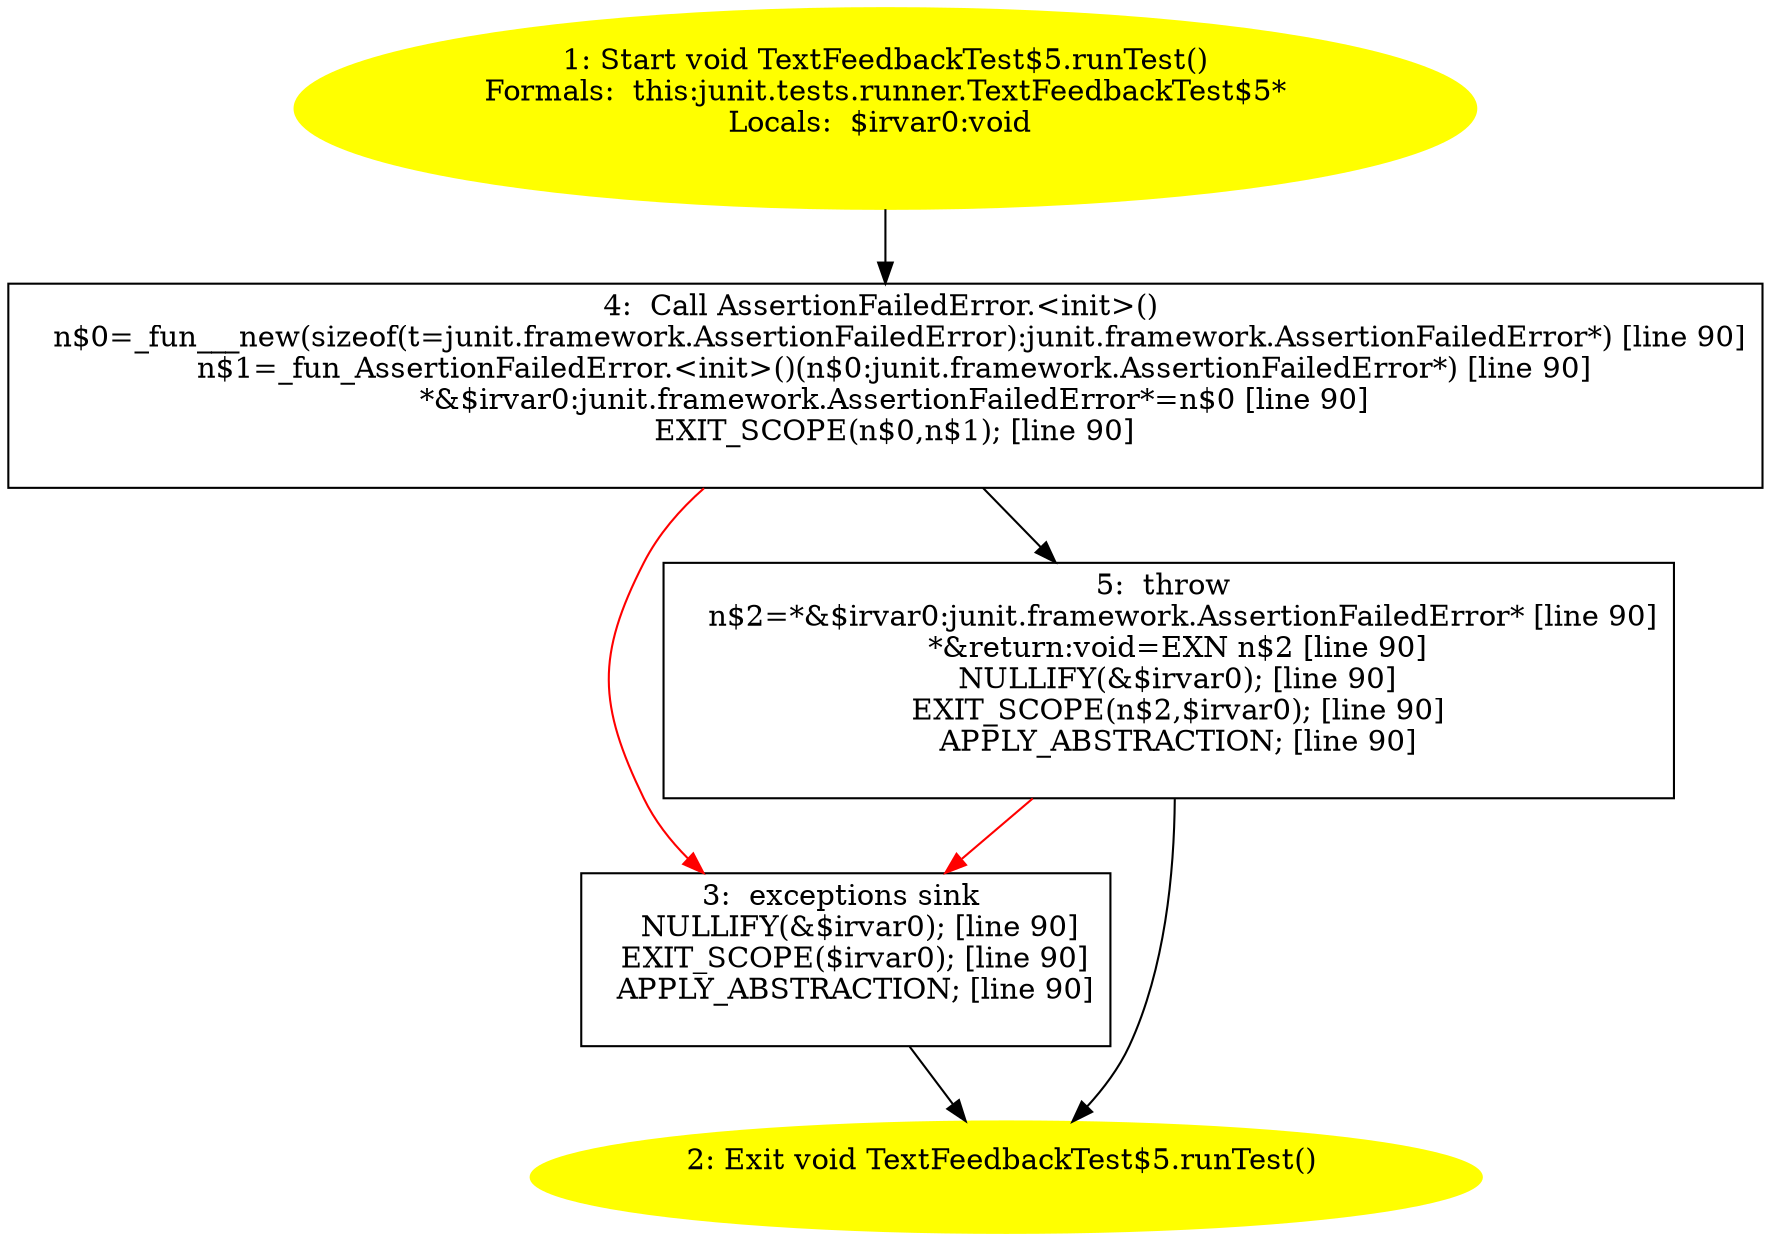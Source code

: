 /* @generated */
digraph cfg {
"junit.tests.runner.TextFeedbackTest$5.runTest():void.880503f3860b13703e8e55bf2e55d148_1" [label="1: Start void TextFeedbackTest$5.runTest()\nFormals:  this:junit.tests.runner.TextFeedbackTest$5*\nLocals:  $irvar0:void \n  " color=yellow style=filled]
	

	 "junit.tests.runner.TextFeedbackTest$5.runTest():void.880503f3860b13703e8e55bf2e55d148_1" -> "junit.tests.runner.TextFeedbackTest$5.runTest():void.880503f3860b13703e8e55bf2e55d148_4" ;
"junit.tests.runner.TextFeedbackTest$5.runTest():void.880503f3860b13703e8e55bf2e55d148_2" [label="2: Exit void TextFeedbackTest$5.runTest() \n  " color=yellow style=filled]
	

"junit.tests.runner.TextFeedbackTest$5.runTest():void.880503f3860b13703e8e55bf2e55d148_3" [label="3:  exceptions sink \n   NULLIFY(&$irvar0); [line 90]\n  EXIT_SCOPE($irvar0); [line 90]\n  APPLY_ABSTRACTION; [line 90]\n " shape="box"]
	

	 "junit.tests.runner.TextFeedbackTest$5.runTest():void.880503f3860b13703e8e55bf2e55d148_3" -> "junit.tests.runner.TextFeedbackTest$5.runTest():void.880503f3860b13703e8e55bf2e55d148_2" ;
"junit.tests.runner.TextFeedbackTest$5.runTest():void.880503f3860b13703e8e55bf2e55d148_4" [label="4:  Call AssertionFailedError.<init>() \n   n$0=_fun___new(sizeof(t=junit.framework.AssertionFailedError):junit.framework.AssertionFailedError*) [line 90]\n  n$1=_fun_AssertionFailedError.<init>()(n$0:junit.framework.AssertionFailedError*) [line 90]\n  *&$irvar0:junit.framework.AssertionFailedError*=n$0 [line 90]\n  EXIT_SCOPE(n$0,n$1); [line 90]\n " shape="box"]
	

	 "junit.tests.runner.TextFeedbackTest$5.runTest():void.880503f3860b13703e8e55bf2e55d148_4" -> "junit.tests.runner.TextFeedbackTest$5.runTest():void.880503f3860b13703e8e55bf2e55d148_5" ;
	 "junit.tests.runner.TextFeedbackTest$5.runTest():void.880503f3860b13703e8e55bf2e55d148_4" -> "junit.tests.runner.TextFeedbackTest$5.runTest():void.880503f3860b13703e8e55bf2e55d148_3" [color="red" ];
"junit.tests.runner.TextFeedbackTest$5.runTest():void.880503f3860b13703e8e55bf2e55d148_5" [label="5:  throw \n   n$2=*&$irvar0:junit.framework.AssertionFailedError* [line 90]\n  *&return:void=EXN n$2 [line 90]\n  NULLIFY(&$irvar0); [line 90]\n  EXIT_SCOPE(n$2,$irvar0); [line 90]\n  APPLY_ABSTRACTION; [line 90]\n " shape="box"]
	

	 "junit.tests.runner.TextFeedbackTest$5.runTest():void.880503f3860b13703e8e55bf2e55d148_5" -> "junit.tests.runner.TextFeedbackTest$5.runTest():void.880503f3860b13703e8e55bf2e55d148_2" ;
	 "junit.tests.runner.TextFeedbackTest$5.runTest():void.880503f3860b13703e8e55bf2e55d148_5" -> "junit.tests.runner.TextFeedbackTest$5.runTest():void.880503f3860b13703e8e55bf2e55d148_3" [color="red" ];
}
